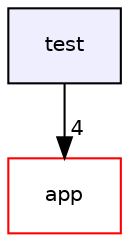 digraph "/home/eduardo/TrabalhoMP/test/" {
  compound=true
  node [ fontsize="10", fontname="Helvetica"];
  edge [ labelfontsize="10", labelfontname="Helvetica"];
  dir_13e138d54eb8818da29c3992edef070a [shape=box, label="test", style="filled", fillcolor="#eeeeff", pencolor="black", URL="dir_13e138d54eb8818da29c3992edef070a.html"];
  dir_d422163b96683743ed3963d4aac17747 [shape=box label="app" fillcolor="white" style="filled" color="red" URL="dir_d422163b96683743ed3963d4aac17747.html"];
  dir_13e138d54eb8818da29c3992edef070a->dir_d422163b96683743ed3963d4aac17747 [headlabel="4", labeldistance=1.5 headhref="dir_000003_000000.html"];
}
